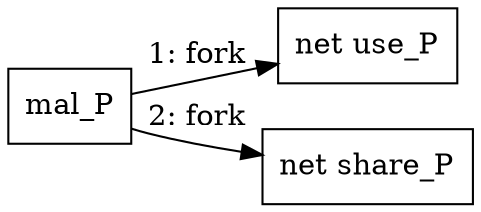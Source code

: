 digraph "T1070.005" {
rankdir="LR"
size="9"
fixedsize="false"
splines="true"
nodesep=0.3
ranksep=0
fontsize=10
overlap="scalexy"
engine= "neato"
	"mal_P" [node_type=Process shape=box]
	"net use_P" [node_type=Process shape=box]
	"net share_P" [node_type=Process shape=box]
	"mal_P" -> "net use_P" [label="1: fork"]
	"mal_P" -> "net share_P" [label="2: fork"]
}
